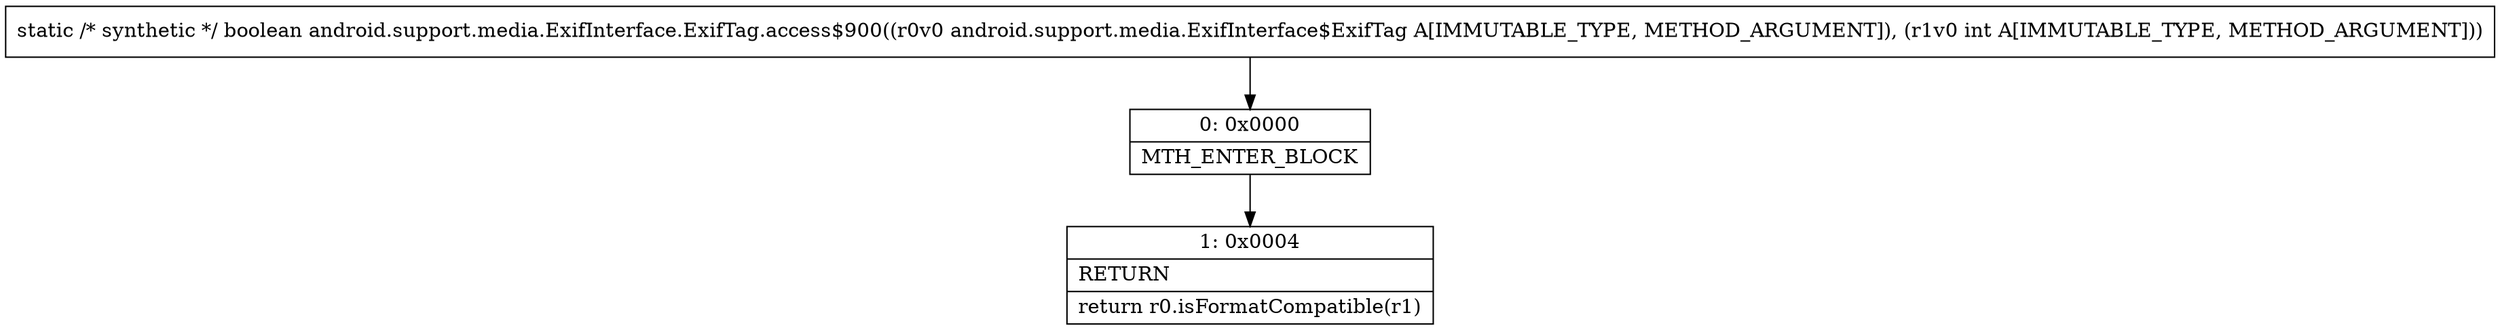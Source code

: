 digraph "CFG forandroid.support.media.ExifInterface.ExifTag.access$900(Landroid\/support\/media\/ExifInterface$ExifTag;I)Z" {
Node_0 [shape=record,label="{0\:\ 0x0000|MTH_ENTER_BLOCK\l}"];
Node_1 [shape=record,label="{1\:\ 0x0004|RETURN\l|return r0.isFormatCompatible(r1)\l}"];
MethodNode[shape=record,label="{static \/* synthetic *\/ boolean android.support.media.ExifInterface.ExifTag.access$900((r0v0 android.support.media.ExifInterface$ExifTag A[IMMUTABLE_TYPE, METHOD_ARGUMENT]), (r1v0 int A[IMMUTABLE_TYPE, METHOD_ARGUMENT])) }"];
MethodNode -> Node_0;
Node_0 -> Node_1;
}

